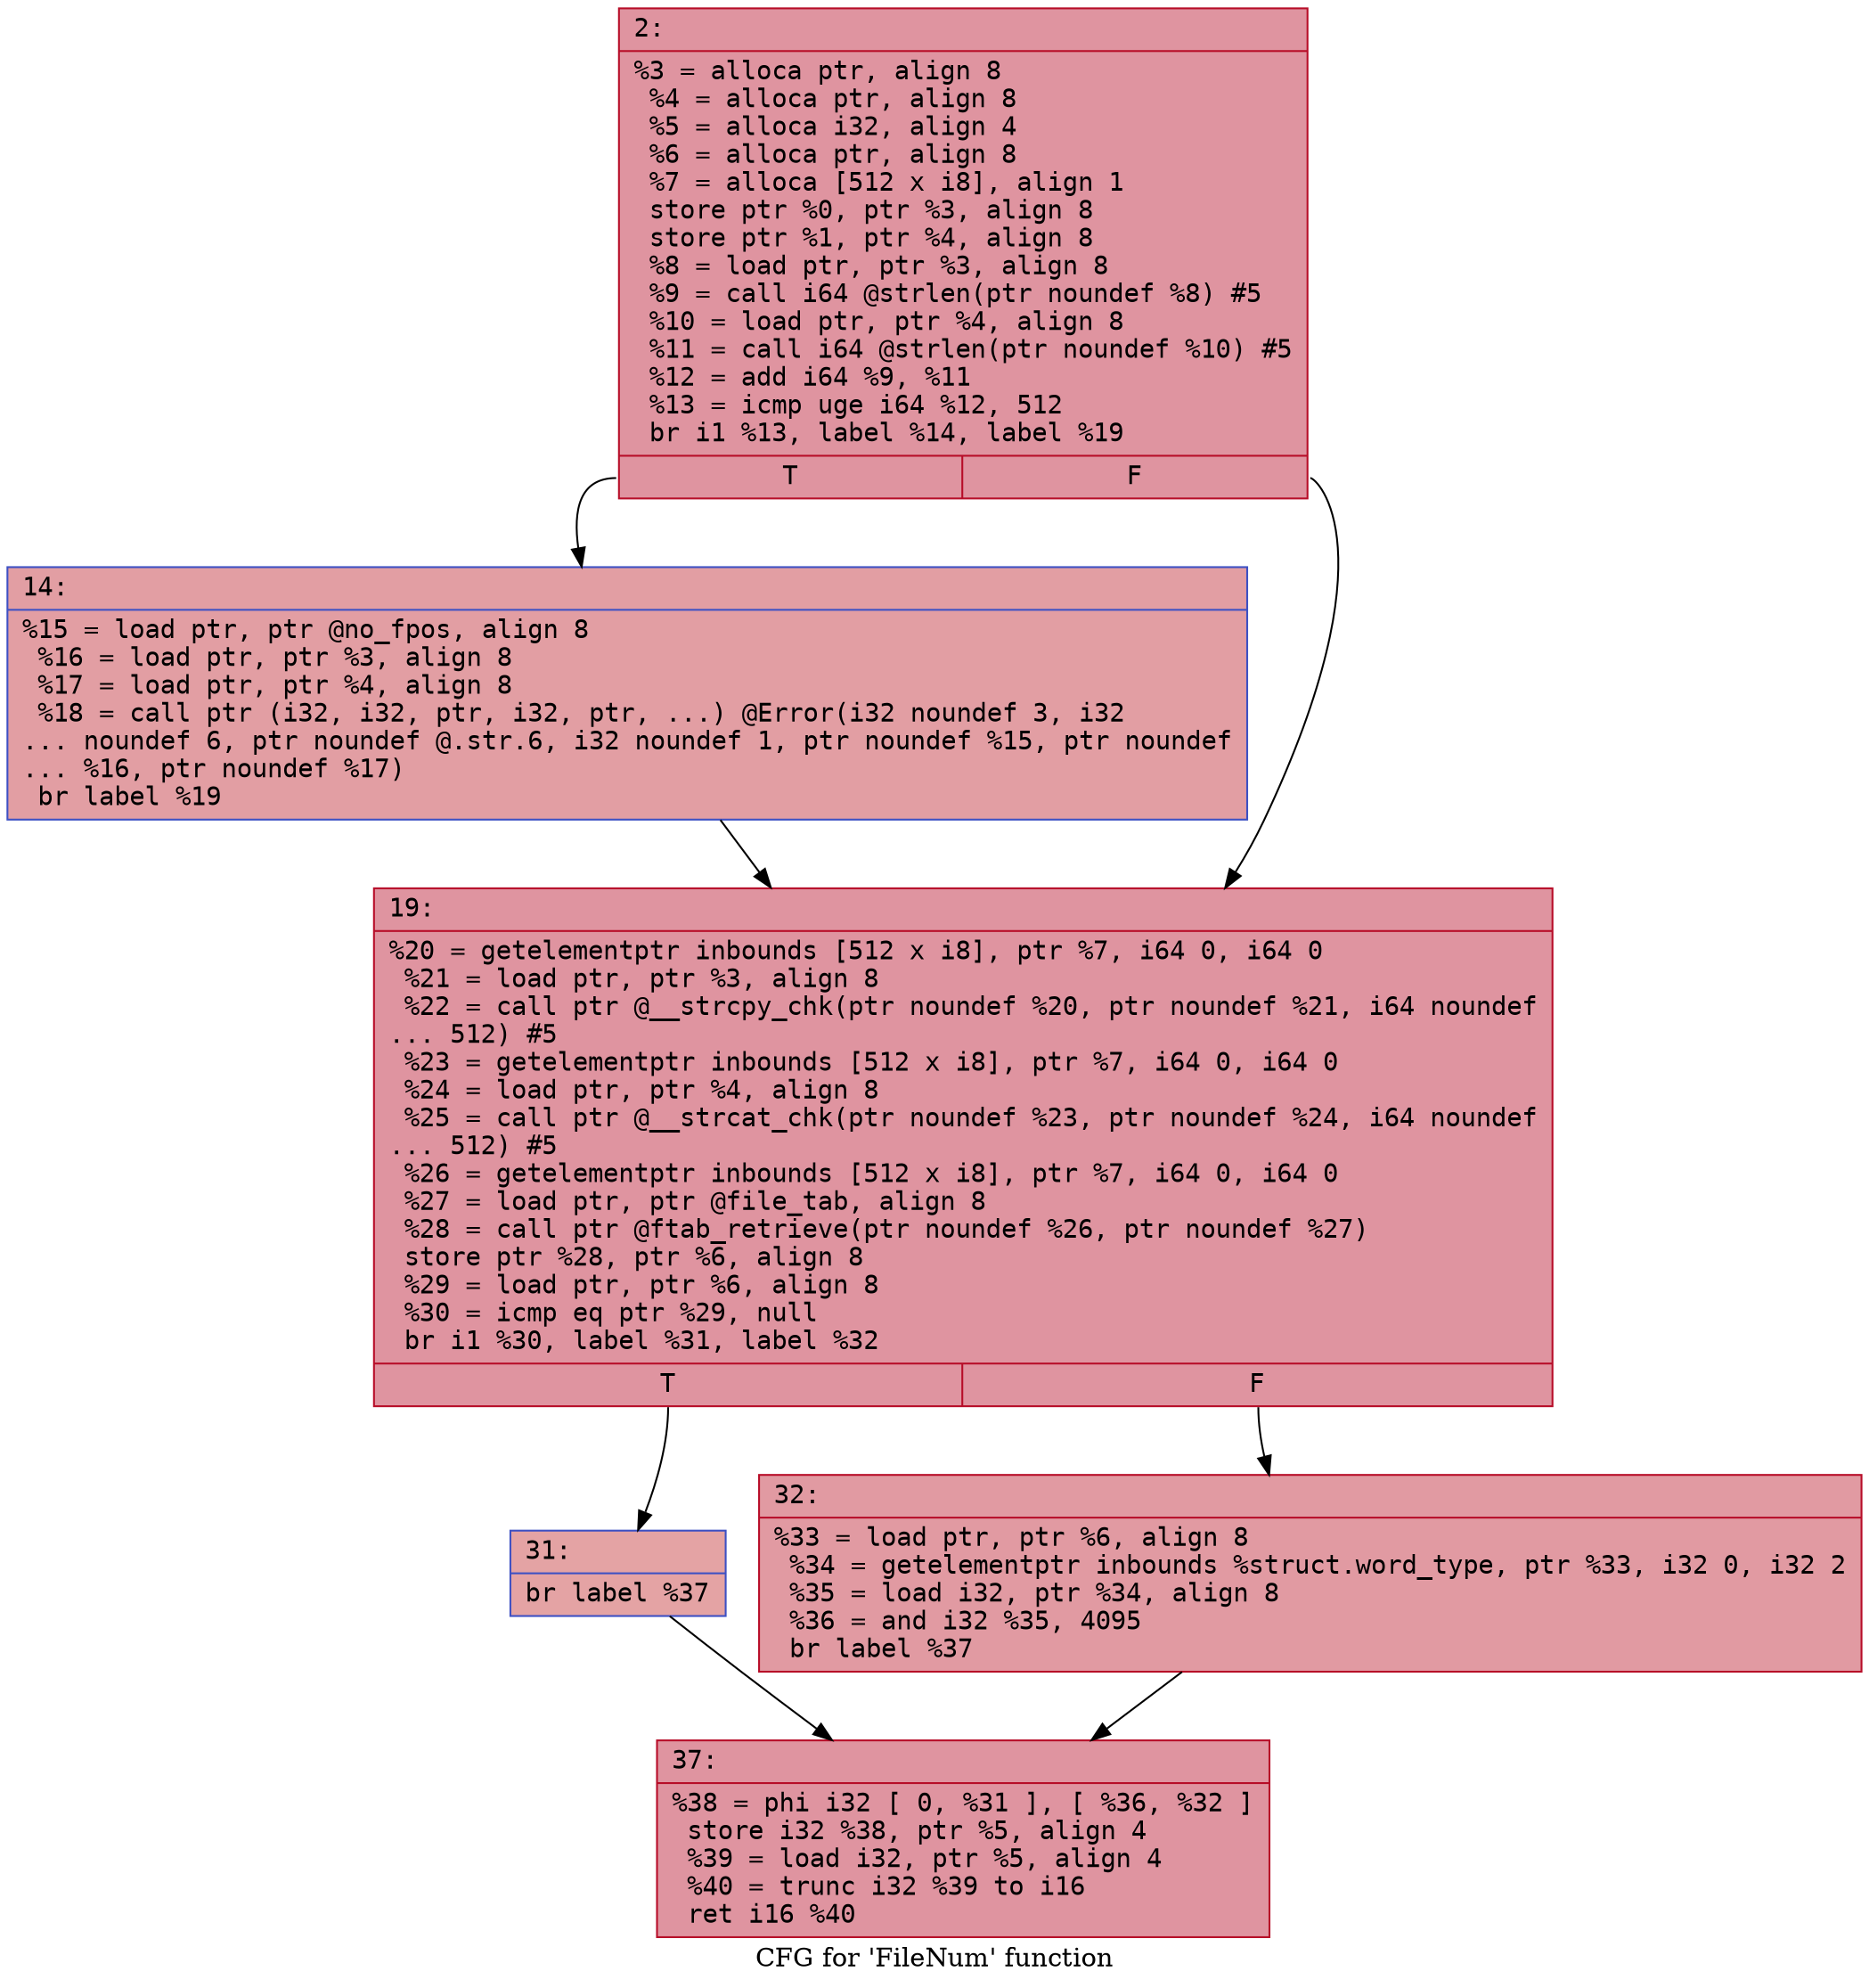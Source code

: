 digraph "CFG for 'FileNum' function" {
	label="CFG for 'FileNum' function";

	Node0x600003999770 [shape=record,color="#b70d28ff", style=filled, fillcolor="#b70d2870" fontname="Courier",label="{2:\l|  %3 = alloca ptr, align 8\l  %4 = alloca ptr, align 8\l  %5 = alloca i32, align 4\l  %6 = alloca ptr, align 8\l  %7 = alloca [512 x i8], align 1\l  store ptr %0, ptr %3, align 8\l  store ptr %1, ptr %4, align 8\l  %8 = load ptr, ptr %3, align 8\l  %9 = call i64 @strlen(ptr noundef %8) #5\l  %10 = load ptr, ptr %4, align 8\l  %11 = call i64 @strlen(ptr noundef %10) #5\l  %12 = add i64 %9, %11\l  %13 = icmp uge i64 %12, 512\l  br i1 %13, label %14, label %19\l|{<s0>T|<s1>F}}"];
	Node0x600003999770:s0 -> Node0x6000039997c0[tooltip="2 -> 14\nProbability 50.00%" ];
	Node0x600003999770:s1 -> Node0x600003999810[tooltip="2 -> 19\nProbability 50.00%" ];
	Node0x6000039997c0 [shape=record,color="#3d50c3ff", style=filled, fillcolor="#be242e70" fontname="Courier",label="{14:\l|  %15 = load ptr, ptr @no_fpos, align 8\l  %16 = load ptr, ptr %3, align 8\l  %17 = load ptr, ptr %4, align 8\l  %18 = call ptr (i32, i32, ptr, i32, ptr, ...) @Error(i32 noundef 3, i32\l... noundef 6, ptr noundef @.str.6, i32 noundef 1, ptr noundef %15, ptr noundef\l... %16, ptr noundef %17)\l  br label %19\l}"];
	Node0x6000039997c0 -> Node0x600003999810[tooltip="14 -> 19\nProbability 100.00%" ];
	Node0x600003999810 [shape=record,color="#b70d28ff", style=filled, fillcolor="#b70d2870" fontname="Courier",label="{19:\l|  %20 = getelementptr inbounds [512 x i8], ptr %7, i64 0, i64 0\l  %21 = load ptr, ptr %3, align 8\l  %22 = call ptr @__strcpy_chk(ptr noundef %20, ptr noundef %21, i64 noundef\l... 512) #5\l  %23 = getelementptr inbounds [512 x i8], ptr %7, i64 0, i64 0\l  %24 = load ptr, ptr %4, align 8\l  %25 = call ptr @__strcat_chk(ptr noundef %23, ptr noundef %24, i64 noundef\l... 512) #5\l  %26 = getelementptr inbounds [512 x i8], ptr %7, i64 0, i64 0\l  %27 = load ptr, ptr @file_tab, align 8\l  %28 = call ptr @ftab_retrieve(ptr noundef %26, ptr noundef %27)\l  store ptr %28, ptr %6, align 8\l  %29 = load ptr, ptr %6, align 8\l  %30 = icmp eq ptr %29, null\l  br i1 %30, label %31, label %32\l|{<s0>T|<s1>F}}"];
	Node0x600003999810:s0 -> Node0x600003999860[tooltip="19 -> 31\nProbability 37.50%" ];
	Node0x600003999810:s1 -> Node0x6000039998b0[tooltip="19 -> 32\nProbability 62.50%" ];
	Node0x600003999860 [shape=record,color="#3d50c3ff", style=filled, fillcolor="#c32e3170" fontname="Courier",label="{31:\l|  br label %37\l}"];
	Node0x600003999860 -> Node0x600003999900[tooltip="31 -> 37\nProbability 100.00%" ];
	Node0x6000039998b0 [shape=record,color="#b70d28ff", style=filled, fillcolor="#bb1b2c70" fontname="Courier",label="{32:\l|  %33 = load ptr, ptr %6, align 8\l  %34 = getelementptr inbounds %struct.word_type, ptr %33, i32 0, i32 2\l  %35 = load i32, ptr %34, align 8\l  %36 = and i32 %35, 4095\l  br label %37\l}"];
	Node0x6000039998b0 -> Node0x600003999900[tooltip="32 -> 37\nProbability 100.00%" ];
	Node0x600003999900 [shape=record,color="#b70d28ff", style=filled, fillcolor="#b70d2870" fontname="Courier",label="{37:\l|  %38 = phi i32 [ 0, %31 ], [ %36, %32 ]\l  store i32 %38, ptr %5, align 4\l  %39 = load i32, ptr %5, align 4\l  %40 = trunc i32 %39 to i16\l  ret i16 %40\l}"];
}
